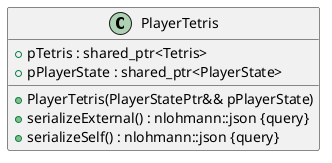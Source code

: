 @startuml PlayerTetrisClass





/' Objects '/

class PlayerTetris {
	+pTetris : shared_ptr<Tetris>
	+pPlayerState : shared_ptr<PlayerState>

	+PlayerTetris(PlayerStatePtr&& pPlayerState)
	+serializeExternal() : nlohmann::json {query}
	+serializeSelf() : nlohmann::json {query}
}





/' Inheritance relationships '/




/' Aggregation relationships '/





/' Nested objects '/



@enduml
